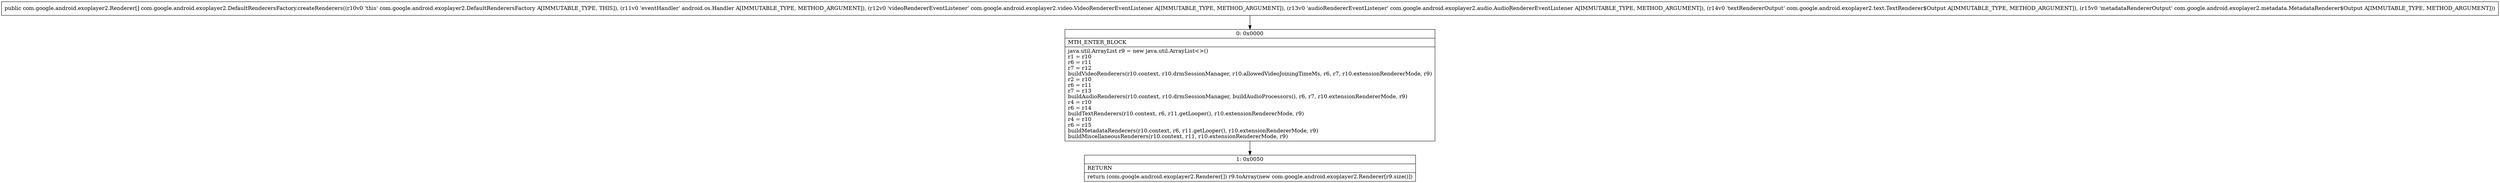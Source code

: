 digraph "CFG forcom.google.android.exoplayer2.DefaultRenderersFactory.createRenderers(Landroid\/os\/Handler;Lcom\/google\/android\/exoplayer2\/video\/VideoRendererEventListener;Lcom\/google\/android\/exoplayer2\/audio\/AudioRendererEventListener;Lcom\/google\/android\/exoplayer2\/text\/TextRenderer$Output;Lcom\/google\/android\/exoplayer2\/metadata\/MetadataRenderer$Output;)[Lcom\/google\/android\/exoplayer2\/Renderer;" {
Node_0 [shape=record,label="{0\:\ 0x0000|MTH_ENTER_BLOCK\l|java.util.ArrayList r9 = new java.util.ArrayList\<\>()\lr1 = r10\lr6 = r11\lr7 = r12\lbuildVideoRenderers(r10.context, r10.drmSessionManager, r10.allowedVideoJoiningTimeMs, r6, r7, r10.extensionRendererMode, r9)\lr2 = r10\lr6 = r11\lr7 = r13\lbuildAudioRenderers(r10.context, r10.drmSessionManager, buildAudioProcessors(), r6, r7, r10.extensionRendererMode, r9)\lr4 = r10\lr6 = r14\lbuildTextRenderers(r10.context, r6, r11.getLooper(), r10.extensionRendererMode, r9)\lr4 = r10\lr6 = r15\lbuildMetadataRenderers(r10.context, r6, r11.getLooper(), r10.extensionRendererMode, r9)\lbuildMiscellaneousRenderers(r10.context, r11, r10.extensionRendererMode, r9)\l}"];
Node_1 [shape=record,label="{1\:\ 0x0050|RETURN\l|return (com.google.android.exoplayer2.Renderer[]) r9.toArray(new com.google.android.exoplayer2.Renderer[r9.size()])\l}"];
MethodNode[shape=record,label="{public com.google.android.exoplayer2.Renderer[] com.google.android.exoplayer2.DefaultRenderersFactory.createRenderers((r10v0 'this' com.google.android.exoplayer2.DefaultRenderersFactory A[IMMUTABLE_TYPE, THIS]), (r11v0 'eventHandler' android.os.Handler A[IMMUTABLE_TYPE, METHOD_ARGUMENT]), (r12v0 'videoRendererEventListener' com.google.android.exoplayer2.video.VideoRendererEventListener A[IMMUTABLE_TYPE, METHOD_ARGUMENT]), (r13v0 'audioRendererEventListener' com.google.android.exoplayer2.audio.AudioRendererEventListener A[IMMUTABLE_TYPE, METHOD_ARGUMENT]), (r14v0 'textRendererOutput' com.google.android.exoplayer2.text.TextRenderer$Output A[IMMUTABLE_TYPE, METHOD_ARGUMENT]), (r15v0 'metadataRendererOutput' com.google.android.exoplayer2.metadata.MetadataRenderer$Output A[IMMUTABLE_TYPE, METHOD_ARGUMENT])) }"];
MethodNode -> Node_0;
Node_0 -> Node_1;
}

